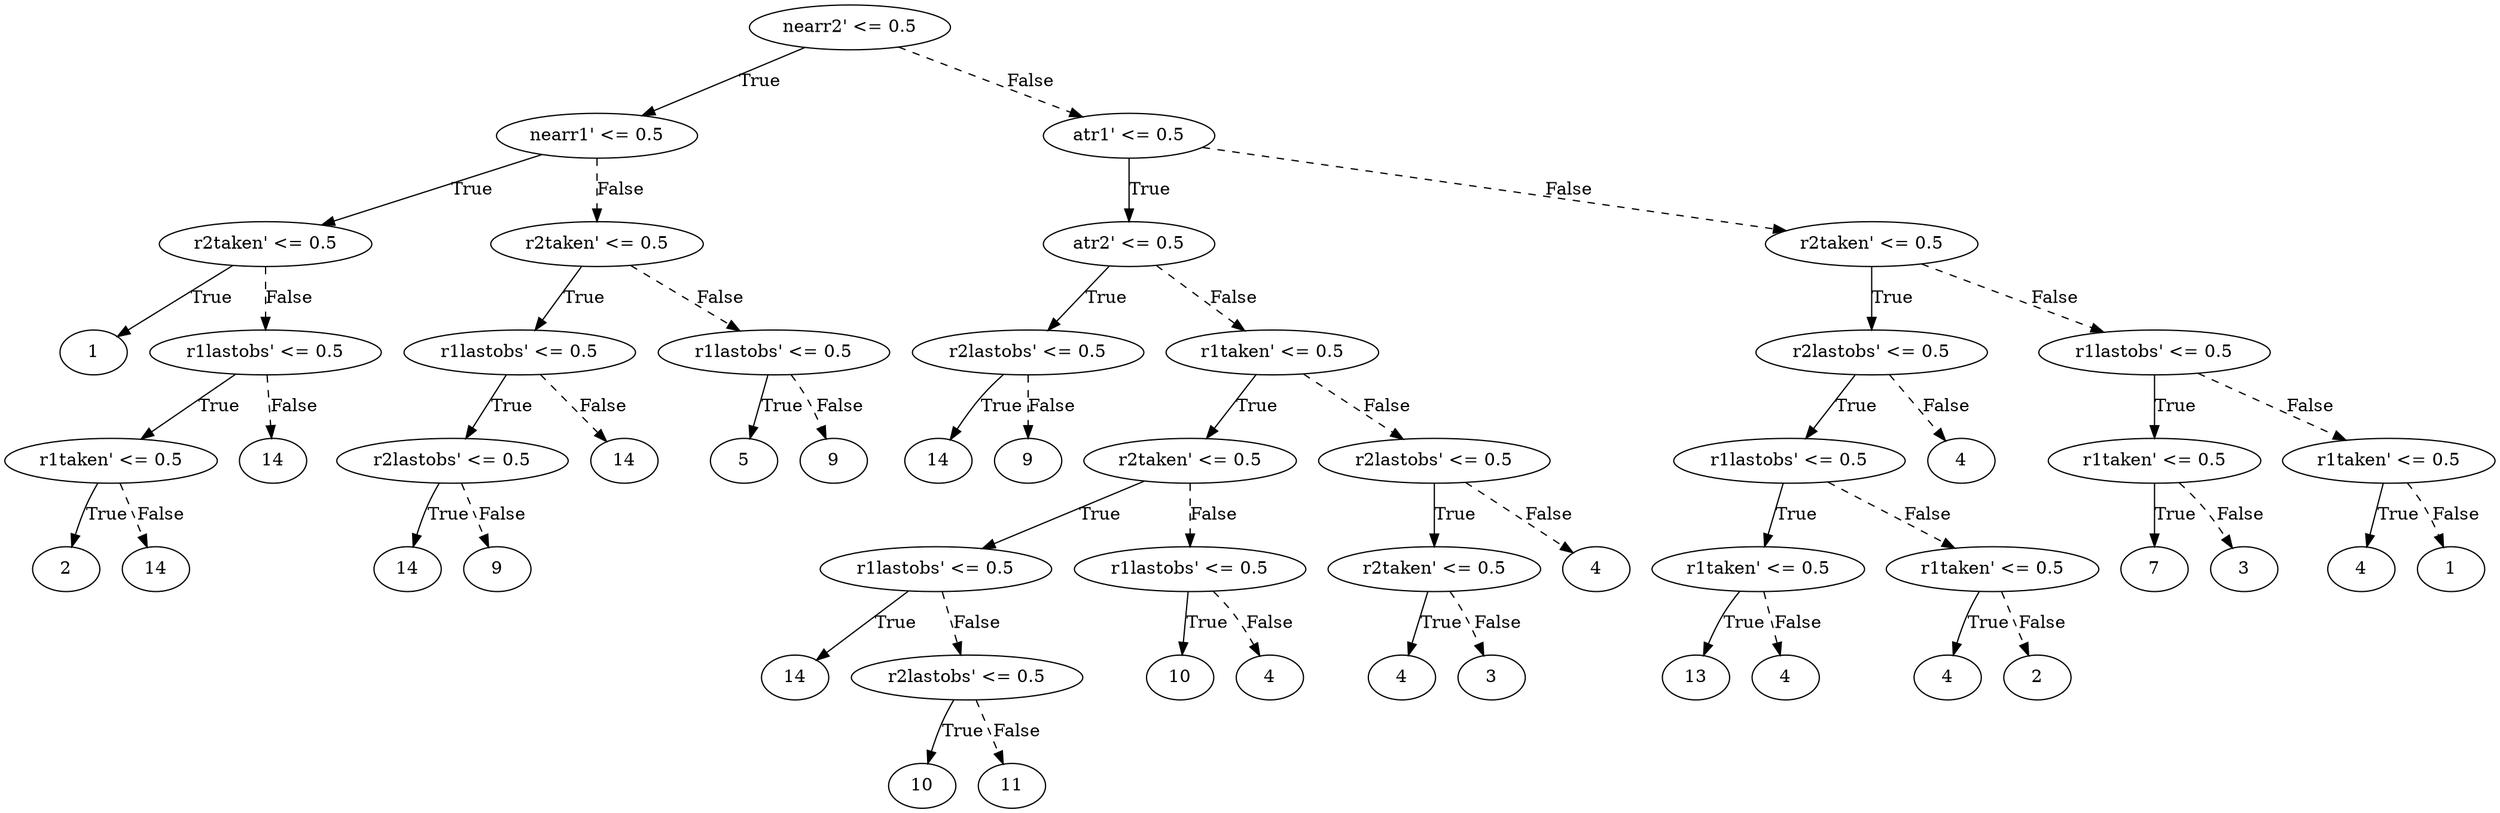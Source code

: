 digraph {
0 [label="nearr2' <= 0.5"];
1 [label="nearr1' <= 0.5"];
2 [label="r2taken' <= 0.5"];
3 [label="1"];
2 -> 3 [label="True"];
4 [label="r1lastobs' <= 0.5"];
5 [label="r1taken' <= 0.5"];
6 [label="2"];
5 -> 6 [label="True"];
7 [label="14"];
5 -> 7 [style="dashed", label="False"];
4 -> 5 [label="True"];
8 [label="14"];
4 -> 8 [style="dashed", label="False"];
2 -> 4 [style="dashed", label="False"];
1 -> 2 [label="True"];
9 [label="r2taken' <= 0.5"];
10 [label="r1lastobs' <= 0.5"];
11 [label="r2lastobs' <= 0.5"];
12 [label="14"];
11 -> 12 [label="True"];
13 [label="9"];
11 -> 13 [style="dashed", label="False"];
10 -> 11 [label="True"];
14 [label="14"];
10 -> 14 [style="dashed", label="False"];
9 -> 10 [label="True"];
15 [label="r1lastobs' <= 0.5"];
16 [label="5"];
15 -> 16 [label="True"];
17 [label="9"];
15 -> 17 [style="dashed", label="False"];
9 -> 15 [style="dashed", label="False"];
1 -> 9 [style="dashed", label="False"];
0 -> 1 [label="True"];
18 [label="atr1' <= 0.5"];
19 [label="atr2' <= 0.5"];
20 [label="r2lastobs' <= 0.5"];
21 [label="14"];
20 -> 21 [label="True"];
22 [label="9"];
20 -> 22 [style="dashed", label="False"];
19 -> 20 [label="True"];
23 [label="r1taken' <= 0.5"];
24 [label="r2taken' <= 0.5"];
25 [label="r1lastobs' <= 0.5"];
26 [label="14"];
25 -> 26 [label="True"];
27 [label="r2lastobs' <= 0.5"];
28 [label="10"];
27 -> 28 [label="True"];
29 [label="11"];
27 -> 29 [style="dashed", label="False"];
25 -> 27 [style="dashed", label="False"];
24 -> 25 [label="True"];
30 [label="r1lastobs' <= 0.5"];
31 [label="10"];
30 -> 31 [label="True"];
32 [label="4"];
30 -> 32 [style="dashed", label="False"];
24 -> 30 [style="dashed", label="False"];
23 -> 24 [label="True"];
33 [label="r2lastobs' <= 0.5"];
34 [label="r2taken' <= 0.5"];
35 [label="4"];
34 -> 35 [label="True"];
36 [label="3"];
34 -> 36 [style="dashed", label="False"];
33 -> 34 [label="True"];
37 [label="4"];
33 -> 37 [style="dashed", label="False"];
23 -> 33 [style="dashed", label="False"];
19 -> 23 [style="dashed", label="False"];
18 -> 19 [label="True"];
38 [label="r2taken' <= 0.5"];
39 [label="r2lastobs' <= 0.5"];
40 [label="r1lastobs' <= 0.5"];
41 [label="r1taken' <= 0.5"];
42 [label="13"];
41 -> 42 [label="True"];
43 [label="4"];
41 -> 43 [style="dashed", label="False"];
40 -> 41 [label="True"];
44 [label="r1taken' <= 0.5"];
45 [label="4"];
44 -> 45 [label="True"];
46 [label="2"];
44 -> 46 [style="dashed", label="False"];
40 -> 44 [style="dashed", label="False"];
39 -> 40 [label="True"];
47 [label="4"];
39 -> 47 [style="dashed", label="False"];
38 -> 39 [label="True"];
48 [label="r1lastobs' <= 0.5"];
49 [label="r1taken' <= 0.5"];
50 [label="7"];
49 -> 50 [label="True"];
51 [label="3"];
49 -> 51 [style="dashed", label="False"];
48 -> 49 [label="True"];
52 [label="r1taken' <= 0.5"];
53 [label="4"];
52 -> 53 [label="True"];
54 [label="1"];
52 -> 54 [style="dashed", label="False"];
48 -> 52 [style="dashed", label="False"];
38 -> 48 [style="dashed", label="False"];
18 -> 38 [style="dashed", label="False"];
0 -> 18 [style="dashed", label="False"];

}